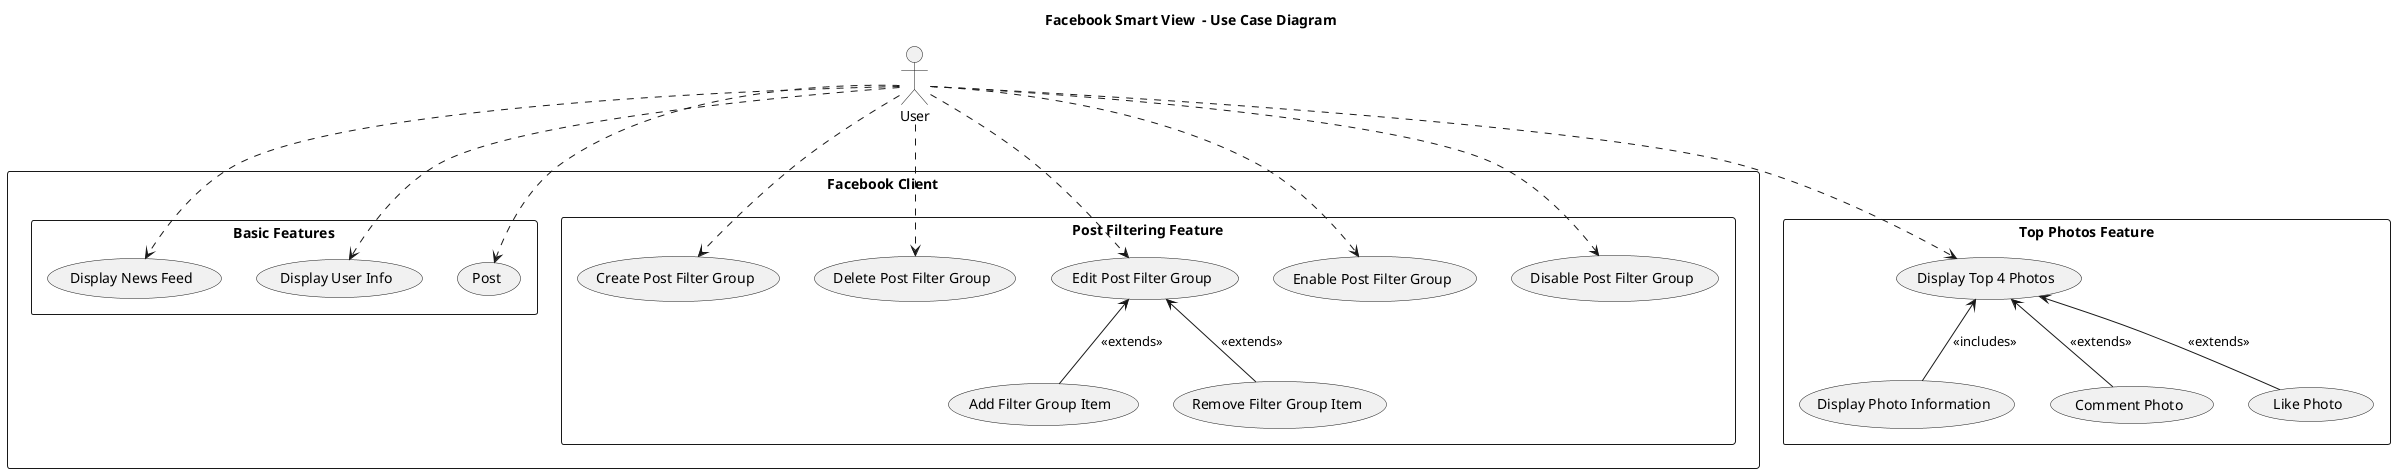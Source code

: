 @startuml

title Facebook Smart View  - Use Case Diagram

:User: 

rectangle "Facebook Client"{
    rectangle "Basic Features"{
   }
   rectangle "Post Filtering Feature"{
   }
}

rectangle "Basic Features" {
    (Display News Feed)
    (Display User Info)
    (Post)
}

rectangle "Post Filtering Feature" {
    (Create Post Filter Group)
    (Delete Post Filter Group)
    (Edit Post Filter Group)
    (Add Filter Group Item)
    (Remove Filter Group Item)
    (Enable Post Filter Group)
    (Disable Post Filter Group)
}

rectangle "Top Photos Feature" {
    (Display Top 4 Photos)
    (Display Photo Information)
    (Comment Photo)
    (Like Photo)
}

User ..> (Create Post Filter Group)
User ..> (Delete Post Filter Group)
User ..> (Edit Post Filter Group)
User ..> (Enable Post Filter Group)
User ..> (Disable Post Filter Group)
User ..> (Display Top 4 Photos)

(Edit Post Filter Group) <-- (Add Filter Group Item): <<extends>>
(Edit Post Filter Group) <-- (Remove Filter Group Item): <<extends>>

(Display Top 4 Photos) <-- (Comment Photo): <<extends>>
(Display Top 4 Photos) <-- (Display Photo Information): <<includes>>
(Display Top 4 Photos) <-- (Like Photo): <<extends>>

User ..> (Post)
User ..> (Display News Feed)
User ..> (Display User Info)


@enduml